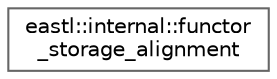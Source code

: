 digraph "类继承关系图"
{
 // LATEX_PDF_SIZE
  bgcolor="transparent";
  edge [fontname=Helvetica,fontsize=10,labelfontname=Helvetica,labelfontsize=10];
  node [fontname=Helvetica,fontsize=10,shape=box,height=0.2,width=0.4];
  rankdir="LR";
  Node0 [id="Node000000",label="eastl::internal::functor\l_storage_alignment",height=0.2,width=0.4,color="grey40", fillcolor="white", style="filled",URL="$unioneastl_1_1internal_1_1functor__storage__alignment.html",tooltip=" "];
}
